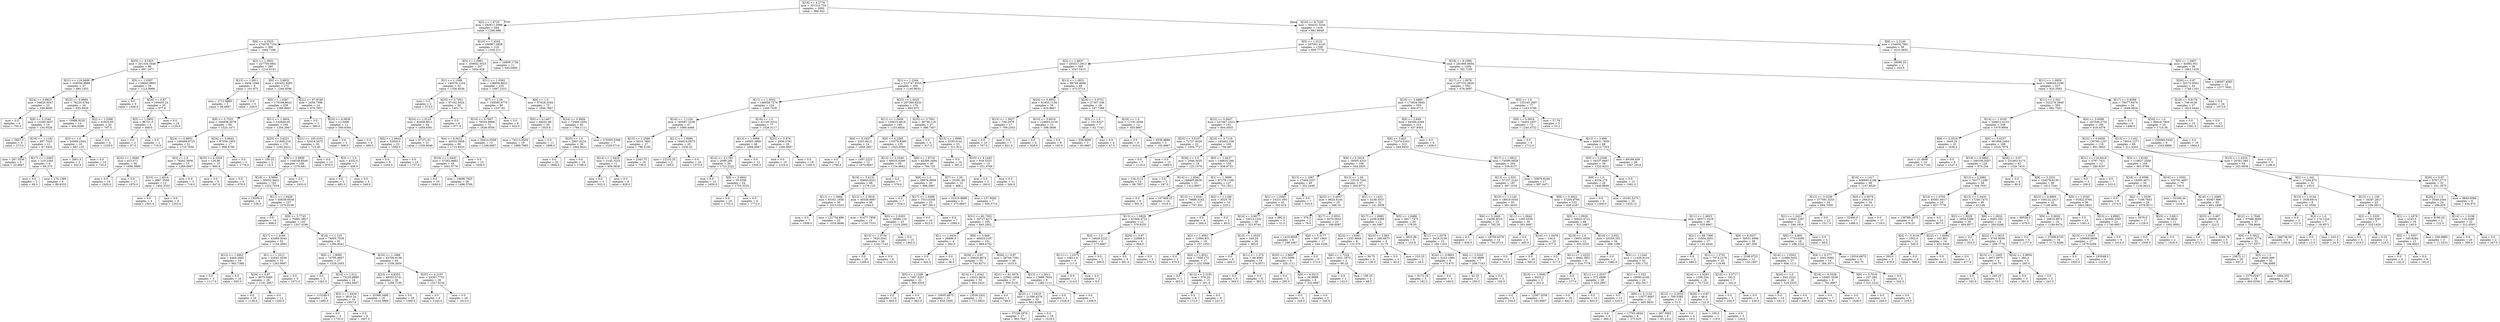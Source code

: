 digraph Tree {
node [shape=box] ;
0 [label="X[18] <= 4.2776\nmse = 331510.754\nsamples = 2000\nvalue = 994.342"] ;
1 [label="X[2] <= 1.6725\nmse = 292611.3988\nsamples = 584\nvalue = 1266.988"] ;
0 -> 1 [labeldistance=2.5, labelangle=45, headlabel="True"] ;
2 [label="X[6] <= 4.5525\nmse = 270078.7104\nsamples = 366\nvalue = 1094.7186"] ;
1 -> 2 ;
3 [label="X[25] <= 4.1825\nmse = 201334.3446\nsamples = 86\nvalue = 697.1977"] ;
2 -> 3 ;
4 [label="X[21] <= 119.9488\nmse = 104559.9889\nsamples = 57\nvalue = 480.1053"] ;
3 -> 4 ;
5 [label="X[24] <= 0.9933\nmse = 54629.5047\nsamples = 23\nvalue = 249.8696"] ;
4 -> 5 ;
6 [label="mse = 0.0\nsamples = 4\nvalue = 705.0"] ;
5 -> 6 ;
7 [label="X[9] <= 5.1544\nmse = 13340.3657\nsamples = 19\nvalue = 154.0526"] ;
5 -> 7 ;
8 [label="mse = 5887.0\nsamples = 8\nvalue = 273.0"] ;
7 -> 8 ;
9 [label="X[16] <= 1.1192\nmse = 987.7025\nsamples = 11\nvalue = 67.5455"] ;
7 -> 9 ;
10 [label="mse = 267.5556\nsamples = 3\nvalue = 22.6667"] ;
9 -> 10 ;
11 [label="X[17] <= 1.0403\nmse = 219.2344\nsamples = 8\nvalue = 84.375"] ;
9 -> 11 ;
12 [label="mse = 9.0\nsamples = 2\nvalue = 68.0"] ;
11 -> 12 ;
13 [label="mse = 170.1389\nsamples = 6\nvalue = 89.8333"] ;
11 -> 13 ;
14 [label="X[22] <= 0.9864\nmse = 78220.4784\nsamples = 34\nvalue = 635.8529"] ;
4 -> 14 ;
15 [label="mse = 10986.9235\nsamples = 14\nvalue = 404.9286"] ;
14 -> 15 ;
16 [label="X[2] <= 1.5386\nmse = 61825.95\nsamples = 20\nvalue = 797.5"] ;
14 -> 16 ;
17 [label="X[3] <= 1.0\nmse = 16369.2344\nsamples = 16\nvalue = 687.125"] ;
16 -> 17 ;
18 [label="mse = 2601.0\nsamples = 2\nvalue = 352.0"] ;
17 -> 18 ;
19 [label="mse = 0.0\nsamples = 14\nvalue = 735.0"] ;
17 -> 19 ;
20 [label="mse = 0.0\nsamples = 4\nvalue = 1239.0"] ;
16 -> 20 ;
21 [label="X[5] <= 1.0397\nmse = 116840.9893\nsamples = 29\nvalue = 1123.8966"] ;
3 -> 21 ;
22 [label="mse = 0.0\nsamples = 9\nvalue = 1449.0"] ;
21 -> 22 ;
23 [label="X[26] <= 0.87\nmse = 100455.24\nsamples = 20\nvalue = 977.6"] ;
21 -> 23 ;
24 [label="X[5] <= 1.0902\nmse = 96721.0\nsamples = 4\nvalue = 408.0"] ;
23 -> 24 ;
25 [label="mse = 0.0\nsamples = 2\nvalue = 97.0"] ;
24 -> 25 ;
26 [label="mse = 0.0\nsamples = 2\nvalue = 719.0"] ;
24 -> 26 ;
27 [label="mse = 0.0\nsamples = 16\nvalue = 1120.0"] ;
23 -> 27 ;
28 [label="X[2] <= 1.3932\nmse = 227750.0941\nsamples = 280\nvalue = 1216.8143"] ;
2 -> 28 ;
29 [label="X[13] <= 1.0811\nmse = 6456.1094\nsamples = 8\nvalue = 191.875"] ;
28 -> 29 ;
30 [label="mse = 2712.8889\nsamples = 3\nvalue = 96.6667"] ;
29 -> 30 ;
31 [label="mse = 0.0\nsamples = 5\nvalue = 249.0"] ;
29 -> 31 ;
32 [label="X[0] <= 5.6832\nmse = 202452.9285\nsamples = 272\nvalue = 1246.9596"] ;
28 -> 32 ;
33 [label="X[5] <= 1.0287\nmse = 179194.8022\nsamples = 258\nvalue = 1288.8605"] ;
32 -> 33 ;
34 [label="X[9] <= 5.7525\nmse = 204936.0078\nsamples = 68\nvalue = 1525.1471"] ;
33 -> 34 ;
35 [label="X[24] <= 0.9953\nmse = 106499.9723\nsamples = 51\nvalue = 1710.7059"] ;
34 -> 35 ;
36 [label="X[22] <= 1.0082\nmse = 623.071\nsamples = 36\nvalue = 1896.3889"] ;
35 -> 36 ;
37 [label="mse = 0.0\nsamples = 19\nvalue = 1920.0"] ;
36 -> 37 ;
38 [label="mse = 0.0\nsamples = 17\nvalue = 1870.0"] ;
36 -> 38 ;
39 [label="X[3] <= 1.0\nmse = 79262.5956\nsamples = 15\nvalue = 1265.0667"] ;
35 -> 39 ;
40 [label="X[15] <= 1.4014\nmse = 4867.5556\nsamples = 12\nvalue = 1402.3333"] ;
39 -> 40 ;
41 [label="mse = 0.0\nsamples = 4\nvalue = 1501.0"] ;
40 -> 41 ;
42 [label="mse = 0.0\nsamples = 8\nvalue = 1353.0"] ;
40 -> 42 ;
43 [label="mse = 0.0\nsamples = 3\nvalue = 716.0"] ;
39 -> 43 ;
44 [label="X[24] <= 0.9642\nmse = 87059.1903\nsamples = 17\nvalue = 968.4706"] ;
34 -> 44 ;
45 [label="X[25] <= 4.2529\nmse = 126.96\nsamples = 15\nvalue = 860.8"] ;
44 -> 45 ;
46 [label="mse = 0.0\nsamples = 6\nvalue = 847.0"] ;
45 -> 46 ;
47 [label="mse = 0.0\nsamples = 9\nvalue = 870.0"] ;
45 -> 47 ;
48 [label="mse = 0.0\nsamples = 2\nvalue = 1776.0"] ;
44 -> 48 ;
49 [label="X[11] <= 1.0654\nmse = 142849.05\nsamples = 190\nvalue = 1204.2947"] ;
33 -> 49 ;
50 [label="X[25] <= 3.6221\nmse = 121809.216\nsamples = 170\nvalue = 1262.0412"] ;
49 -> 50 ;
51 [label="mse = 156.25\nsamples = 2\nvalue = 15.5"] ;
50 -> 51 ;
52 [label="X[9] <= 5.9859\nmse = 104538.8549\nsamples = 168\nvalue = 1276.881"] ;
50 -> 52 ;
53 [label="X[18] <= 3.3694\nmse = 95052.9422\nsamples = 161\nvalue = 1252.7019"] ;
52 -> 53 ;
54 [label="mse = 19200.0\nsamples = 4\nvalue = 538.0"] ;
53 -> 54 ;
55 [label="X[11] <= 1.0426\nmse = 83639.9538\nsamples = 157\nvalue = 1270.9108"] ;
53 -> 55 ;
56 [label="mse = 0.0\nsamples = 14\nvalue = 898.0"] ;
55 -> 56 ;
57 [label="X[9] <= 5.7745\nmse = 76881.0827\nsamples = 143\nvalue = 1307.4196"] ;
55 -> 57 ;
58 [label="X[17] <= 1.0184\nmse = 43480.0044\nsamples = 52\nvalue = 1154.2692"] ;
57 -> 58 ;
59 [label="X[12] <= 1.4902\nmse = 4404.2992\nsamples = 19\nvalue = 963.7368"] ;
58 -> 59 ;
60 [label="mse = 0.0\nsamples = 3\nvalue = 1117.0"] ;
59 -> 60 ;
61 [label="mse = 0.0\nsamples = 16\nvalue = 935.0"] ;
59 -> 61 ;
62 [label="X[1] <= 1.2512\nmse = 33042.4536\nsamples = 33\nvalue = 1263.9697"] ;
58 -> 62 ;
63 [label="X[26] <= 0.87\nmse = 4075.3469\nsamples = 28\nvalue = 1191.2857"] ;
62 -> 63 ;
64 [label="mse = 0.0\nsamples = 16\nvalue = 1136.0"] ;
63 -> 64 ;
65 [label="mse = 0.0\nsamples = 12\nvalue = 1265.0"] ;
63 -> 65 ;
66 [label="mse = 0.0\nsamples = 5\nvalue = 1671.0"] ;
62 -> 66 ;
67 [label="X[16] <= 1.123\nmse = 74905.7539\nsamples = 91\nvalue = 1394.9341"] ;
57 -> 67 ;
68 [label="X[0] <= 1.9095\nmse = 75795.8957\nsamples = 27\nvalue = 1529.2593"] ;
67 -> 68 ;
69 [label="mse = 0.0\nsamples = 3\nvalue = 1262.0"] ;
68 -> 69 ;
70 [label="X[14] <= 1.012\nmse = 75225.8889\nsamples = 24\nvalue = 1562.6667"] ;
68 -> 70 ;
71 [label="mse = 115248.0\nsamples = 14\nvalue = 1495.0"] ;
70 -> 71 ;
72 [label="X[2] <= 1.6434\nmse = 3810.24\nsamples = 10\nvalue = 1657.4"] ;
70 -> 72 ;
73 [label="mse = 0.0\nsamples = 4\nvalue = 1733.0"] ;
72 -> 73 ;
74 [label="mse = 0.0\nsamples = 6\nvalue = 1607.0"] ;
72 -> 74 ;
75 [label="X[16] <= 1.1686\nmse = 63706.9138\nsamples = 64\nvalue = 1338.2656"] ;
67 -> 75 ;
76 [label="X[23] <= 4.8353\nmse = 49352.5741\nsamples = 38\nvalue = 1208.7105"] ;
75 -> 76 ;
77 [label="mse = 35366.3488\nsamples = 18\nvalue = 1018.3889"] ;
76 -> 77 ;
78 [label="mse = 0.0\nsamples = 20\nvalue = 1380.0"] ;
76 -> 78 ;
79 [label="X[25] <= 4.2167\nmse = 24301.7751\nsamples = 26\nvalue = 1527.6154"] ;
75 -> 79 ;
80 [label="mse = 0.0\nsamples = 6\nvalue = 1243.0"] ;
79 -> 80 ;
81 [label="mse = 0.0\nsamples = 20\nvalue = 1613.0"] ;
79 -> 81 ;
82 [label="mse = 0.0\nsamples = 7\nvalue = 1833.0"] ;
52 -> 82 ;
83 [label="X[21] <= 105.0101\nmse = 52414.5475\nsamples = 20\nvalue = 713.45"] ;
49 -> 83 ;
84 [label="mse = 0.0\nsamples = 13\nvalue = 879.0"] ;
83 -> 84 ;
85 [label="X[3] <= 1.0\nmse = 4332.0\nsamples = 7\nvalue = 406.0"] ;
83 -> 85 ;
86 [label="mse = 0.0\nsamples = 3\nvalue = 482.0"] ;
85 -> 86 ;
87 [label="mse = 0.0\nsamples = 4\nvalue = 349.0"] ;
85 -> 87 ;
88 [label="X[21] <= 97.9748\nmse = 2459.7398\nsamples = 14\nvalue = 474.7857"] ;
32 -> 88 ;
89 [label="mse = 0.0\nsamples = 3\nvalue = 380.0"] ;
88 -> 89 ;
90 [label="X[25] <= 4.0839\nmse = 12.0496\nsamples = 11\nvalue = 500.6364"] ;
88 -> 90 ;
91 [label="mse = 0.0\nsamples = 2\nvalue = 508.0"] ;
90 -> 91 ;
92 [label="mse = 0.0\nsamples = 9\nvalue = 499.0"] ;
90 -> 92 ;
93 [label="X[10] <= 7.4545\nmse = 196967.2858\nsamples = 218\nvalue = 1556.211"] ;
1 -> 93 ;
94 [label="X[5] <= 1.0961\nmse = 159652.5525\nsamples = 207\nvalue = 1604.628"] ;
93 -> 94 ;
95 [label="X[1] <= 1.1089\nmse = 140376.1254\nsamples = 52\nvalue = 1358.4038"] ;
94 -> 95 ;
96 [label="mse = 0.0\nsamples = 2\nvalue = 275.0"] ;
95 -> 96 ;
97 [label="X[25] <= 3.7951\nmse = 97162.5924\nsamples = 50\nvalue = 1401.74"] ;
95 -> 97 ;
98 [label="X[24] <= 1.0124\nmse = 82456.8611\nsamples = 44\nvalue = 1459.6591"] ;
97 -> 98 ;
99 [label="X[5] <= 1.0643\nmse = 52920.0\nsamples = 23\nvalue = 1569.0"] ;
98 -> 99 ;
100 [label="mse = 0.0\nsamples = 8\nvalue = 1254.0"] ;
99 -> 100 ;
101 [label="mse = 0.0\nsamples = 15\nvalue = 1737.0"] ;
99 -> 101 ;
102 [label="mse = 87371.61\nsamples = 21\nvalue = 1339.9048"] ;
98 -> 102 ;
103 [label="mse = 0.0\nsamples = 6\nvalue = 977.0"] ;
97 -> 103 ;
104 [label="X[11] <= 1.0592\nmse = 138956.8622\nsamples = 155\nvalue = 1687.2323"] ;
94 -> 104 ;
105 [label="X[7] <= 1.26\nmse = 159585.9775\nsamples = 80\nvalue = 1537.65"] ;
104 -> 105 ;
106 [label="X[10] <= 6.7847\nmse = 76504.9969\nsamples = 72\nvalue = 1638.0556"] ;
105 -> 106 ;
107 [label="X[4] <= 6.0012\nmse = 44533.3956\nsamples = 60\nvalue = 1715.9333"] ;
106 -> 107 ;
108 [label="X[16] <= 1.0443\nmse = 37262.8662\nsamples = 45\nvalue = 1641.5778"] ;
107 -> 108 ;
109 [label="mse = 0.0\nsamples = 19\nvalue = 1840.0"] ;
108 -> 109 ;
110 [label="mse = 14696.7825\nsamples = 26\nvalue = 1496.5769"] ;
108 -> 110 ;
111 [label="mse = 0.0\nsamples = 15\nvalue = 1939.0"] ;
107 -> 111 ;
112 [label="mse = 54414.5556\nsamples = 12\nvalue = 1248.6667"] ;
106 -> 112 ;
113 [label="mse = 0.0\nsamples = 8\nvalue = 634.0"] ;
105 -> 113 ;
114 [label="X[8] <= 1.0\nmse = 67628.3545\nsamples = 75\nvalue = 1846.7867"] ;
104 -> 114 ;
115 [label="X[0] <= 4.1467\nmse = 49241.96\nsamples = 30\nvalue = 1925.8"] ;
114 -> 115 ;
116 [label="mse = 74213.8504\nsamples = 19\nvalue = 1889.7895"] ;
115 -> 116 ;
117 [label="mse = 0.0\nsamples = 11\nvalue = 1988.0"] ;
115 -> 117 ;
118 [label="X[24] <= 0.9856\nmse = 72949.1654\nsamples = 45\nvalue = 1794.1111"] ;
114 -> 118 ;
119 [label="X[20] <= 1.0\nmse = 2907.9224\nsamples = 38\nvalue = 1842.8421"] ;
118 -> 119 ;
120 [label="mse = 0.0\nsamples = 20\nvalue = 1894.0"] ;
119 -> 120 ;
121 [label="mse = 0.0\nsamples = 18\nvalue = 1786.0"] ;
119 -> 121 ;
122 [label="mse = 370300.5306\nsamples = 7\nvalue = 1529.5714"] ;
118 -> 122 ;
123 [label="mse = 24909.1736\nsamples = 11\nvalue = 645.0909"] ;
93 -> 123 ;
124 [label="X[18] <= 9.7259\nmse = 304251.3244\nsamples = 1416\nvalue = 881.8948"] ;
0 -> 124 [labeldistance=2.5, labelangle=-45, headlabel="False"] ;
125 [label="X[5] <= 1.0122\nmse = 287001.4145\nsamples = 1358\nvalue = 850.7776"] ;
124 -> 125 ;
126 [label="X[2] <= 1.6637\nmse = 250317.2913\nsamples = 349\nvalue = 1047.5415"] ;
125 -> 126 ;
127 [label="X[1] <= 1.2344\nmse = 212747.9353\nsamples = 300\nvalue = 1140.9633"] ;
126 -> 127 ;
128 [label="X[11] <= 1.0502\nmse = 146058.7276\nsamples = 124\nvalue = 1349.7339"] ;
127 -> 128 ;
129 [label="X[16] <= 1.1154\nmse = 183087.5238\nsamples = 47\nvalue = 1060.4468"] ;
128 -> 129 ;
130 [label="X[15] <= 1.2586\nmse = 5616.7682\nsamples = 27\nvalue = 786.5185"] ;
129 -> 130 ;
131 [label="X[14] <= 1.0432\nmse = 2145.3223\nsamples = 11\nvalue = 856.3636"] ;
130 -> 131 ;
132 [label="mse = 0.0\nsamples = 3\nvalue = 932.0"] ;
131 -> 132 ;
133 [label="mse = 0.0\nsamples = 8\nvalue = 828.0"] ;
131 -> 133 ;
134 [label="mse = 2343.75\nsamples = 16\nvalue = 738.5"] ;
130 -> 134 ;
135 [label="X[11] <= 1.0086\nmse = 184619.0875\nsamples = 20\nvalue = 1430.25"] ;
129 -> 135 ;
136 [label="mse = 12210.25\nsamples = 2\nvalue = 145.5"] ;
135 -> 136 ;
137 [label="mse = 0.0\nsamples = 18\nvalue = 1573.0"] ;
135 -> 137 ;
138 [label="X[19] <= 1.0\nmse = 41195.3314\nsamples = 77\nvalue = 1526.3117"] ;
128 -> 138 ;
139 [label="X[13] <= 1.0968\nmse = 10503.3889\nsamples = 48\nvalue = 1668.6667"] ;
138 -> 139 ;
140 [label="X[12] <= 2.1782\nmse = 2099.284\nsamples = 36\nvalue = 1723.2222"] ;
139 -> 140 ;
141 [label="mse = 0.0\nsamples = 12\nvalue = 1659.0"] ;
140 -> 141 ;
142 [label="X[0] <= 5.4841\nmse = 55.5556\nsamples = 24\nvalue = 1755.3333"] ;
140 -> 142 ;
143 [label="mse = 0.0\nsamples = 20\nvalue = 1752.0"] ;
142 -> 143 ;
144 [label="mse = 0.0\nsamples = 4\nvalue = 1772.0"] ;
142 -> 144 ;
145 [label="mse = 0.0\nsamples = 12\nvalue = 1505.0"] ;
139 -> 145 ;
146 [label="X[25] <= 3.976\nmse = 2936.0761\nsamples = 29\nvalue = 1290.6897"] ;
138 -> 146 ;
147 [label="mse = 0.0\nsamples = 10\nvalue = 1216.0"] ;
146 -> 147 ;
148 [label="mse = 0.0\nsamples = 19\nvalue = 1330.0"] ;
146 -> 148 ;
149 [label="X[22] <= 1.0025\nmse = 207390.8253\nsamples = 176\nvalue = 993.875"] ;
127 -> 149 ;
150 [label="X[11] <= 1.0456\nmse = 159415.4918\nsamples = 149\nvalue = 1103.8926"] ;
149 -> 150 ;
151 [label="X[9] <= 5.1937\nmse = 2203.0612\nsamples = 14\nvalue = 1858.2857"] ;
150 -> 151 ;
152 [label="mse = 0.0\nsamples = 2\nvalue = 1784.0"] ;
151 -> 152 ;
153 [label="mse = 1497.2222\nsamples = 12\nvalue = 1870.6667"] ;
151 -> 153 ;
154 [label="X[0] <= 4.2285\nmse = 110579.8395\nsamples = 135\nvalue = 1025.6593"] ;
150 -> 154 ;
155 [label="X[12] <= 3.2549\nmse = 89525.6266\nsamples = 95\nvalue = 1134.6842"] ;
154 -> 155 ;
156 [label="X[18] <= 5.4131\nmse = 69843.6321\nsamples = 88\nvalue = 1179.125"] ;
155 -> 156 ;
157 [label="X[11] <= 1.0484\nmse = 93341.1656\nsamples = 30\nvalue = 1015.0333"] ;
156 -> 157 ;
158 [label="mse = 0.0\nsamples = 7\nvalue = 1009.0"] ;
157 -> 158 ;
159 [label="mse = 121734.896\nsamples = 23\nvalue = 1016.8696"] ;
157 -> 159 ;
160 [label="X[12] <= 2.3916\nmse = 36558.6897\nsamples = 58\nvalue = 1264.0"] ;
156 -> 160 ;
161 [label="mse = 61477.7956\nsamples = 15\nvalue = 1105.7333"] ;
160 -> 161 ;
162 [label="X[0] <= 2.6302\nmse = 16080.119\nsamples = 43\nvalue = 1319.2093"] ;
160 -> 162 ;
163 [label="X[13] <= 1.0734\nmse = 7920.2041\nsamples = 28\nvalue = 1242.7143"] ;
162 -> 163 ;
164 [label="mse = 0.0\nsamples = 20\nvalue = 1299.0"] ;
163 -> 164 ;
165 [label="mse = 0.0\nsamples = 8\nvalue = 1102.0"] ;
163 -> 165 ;
166 [label="mse = 0.0\nsamples = 15\nvalue = 1462.0"] ;
162 -> 166 ;
167 [label="mse = 0.0\nsamples = 7\nvalue = 576.0"] ;
155 -> 167 ;
168 [label="X[6] <= 1.8718\nmse = 65306.3494\nsamples = 40\nvalue = 766.725"] ;
154 -> 168 ;
169 [label="X[8] <= 1.0\nmse = 38976.9956\nsamples = 30\nvalue = 866.2667"] ;
168 -> 169 ;
170 [label="mse = 0.0\nsamples = 7\nvalue = 534.0"] ;
169 -> 170 ;
171 [label="X[17] <= 1.0496\nmse = 7013.0208\nsamples = 23\nvalue = 967.3913"] ;
169 -> 171 ;
172 [label="mse = 0.0\nsamples = 16\nvalue = 912.0"] ;
171 -> 172 ;
173 [label="mse = 0.0\nsamples = 7\nvalue = 1094.0"] ;
171 -> 173 ;
174 [label="X[7] <= 1.26\nmse = 25391.89\nsamples = 10\nvalue = 468.1"] ;
168 -> 174 ;
175 [label="mse = 31416.8889\nsamples = 3\nvalue = 275.6667"] ;
174 -> 175 ;
176 [label="mse = 137.9592\nsamples = 7\nvalue = 550.5714"] ;
174 -> 176 ;
177 [label="X[25] <= 3.7851\nmse = 36736.118\nsamples = 27\nvalue = 386.7407"] ;
149 -> 177 ;
178 [label="mse = 0.0\nsamples = 4\nvalue = 817.0"] ;
177 -> 178 ;
179 [label="X[15] <= 1.0995\nmse = 5330.5142\nsamples = 23\nvalue = 311.913"] ;
177 -> 179 ;
180 [label="mse = 0.0\nsamples = 10\nvalue = 391.0"] ;
179 -> 180 ;
181 [label="X[25] <= 4.1443\nmse = 918.5325\nsamples = 13\nvalue = 251.0769"] ;
179 -> 181 ;
182 [label="mse = 0.0\nsamples = 2\nvalue = 180.0"] ;
181 -> 182 ;
183 [label="mse = 0.0\nsamples = 11\nvalue = 264.0"] ;
181 -> 183 ;
184 [label="X[13] <= 1.0631\nmse = 99749.4694\nsamples = 49\nvalue = 475.5714"] ;
126 -> 184 ;
185 [label="X[24] <= 0.9952\nmse = 91933.1156\nsamples = 30\nvalue = 619.8667"] ;
184 -> 185 ;
186 [label="X[15] <= 1.5637\nmse = 706.2976\nsamples = 17\nvalue = 789.2353"] ;
185 -> 186 ;
187 [label="mse = 0.0\nsamples = 10\nvalue = 767.0"] ;
186 -> 187 ;
188 [label="mse = 0.0\nsamples = 7\nvalue = 821.0"] ;
186 -> 188 ;
189 [label="X[10] <= 5.6019\nmse = 124663.3136\nsamples = 13\nvalue = 398.3846"] ;
185 -> 189 ;
190 [label="mse = 0.0\nsamples = 4\nvalue = 928.0"] ;
189 -> 190 ;
191 [label="mse = 0.0\nsamples = 9\nvalue = 163.0"] ;
189 -> 191 ;
192 [label="X[24] <= 0.9751\nmse = 27307.036\nsamples = 19\nvalue = 247.7368"] ;
184 -> 192 ;
193 [label="X[3] <= 1.0\nmse = 731.6327\nsamples = 7\nvalue = 62.7143"] ;
192 -> 193 ;
194 [label="mse = 938.8889\nsamples = 3\nvalue = 83.6667"] ;
193 -> 194 ;
195 [label="mse = 0.0\nsamples = 4\nvalue = 47.0"] ;
193 -> 195 ;
196 [label="X[19] <= 1.0\nmse = 11191.0556\nsamples = 12\nvalue = 355.6667"] ;
192 -> 196 ;
197 [label="mse = 0.0\nsamples = 9\nvalue = 410.0"] ;
196 -> 197 ;
198 [label="mse = 9338.8889\nsamples = 3\nvalue = 192.6667"] ;
196 -> 198 ;
199 [label="X[18] <= 8.1966\nmse = 281666.6954\nsamples = 1009\nvalue = 782.7195"] ;
125 -> 199 ;
200 [label="X[17] <= 1.0978\nmse = 207102.5829\nsamples = 582\nvalue = 678.0687"] ;
199 -> 200 ;
201 [label="X[25] <= 3.4885\nmse = 173634.5692\nsamples = 505\nvalue = 604.0713"] ;
200 -> 201 ;
202 [label="X[22] <= 0.9407\nmse = 227467.2323\nsamples = 191\nvalue = 844.4555"] ;
201 -> 202 ;
203 [label="X[25] <= 3.3107\nmse = 72727.9029\nsamples = 22\nvalue = 1504.7727"] ;
202 -> 203 ;
204 [label="mse = 0.0\nsamples = 7\nvalue = 1110.0"] ;
203 -> 204 ;
205 [label="mse = 0.0\nsamples = 15\nvalue = 1689.0"] ;
203 -> 205 ;
206 [label="X[10] <= 3.7119\nmse = 183462.108\nsamples = 169\nvalue = 758.497"] ;
202 -> 206 ;
207 [label="X[20] <= 1.0\nmse = 2046.3435\nsamples = 19\nvalue = 123.1579"] ;
206 -> 207 ;
208 [label="mse = 134.3112\nsamples = 14\nvalue = 96.7857"] ;
207 -> 208 ;
209 [label="mse = 0.0\nsamples = 5\nvalue = 197.0"] ;
207 -> 209 ;
210 [label="X[0] <= 1.4437\nmse = 148835.266\nsamples = 150\nvalue = 838.9733"] ;
206 -> 210 ;
211 [label="X[14] <= 1.0542\nmse = 168465.8639\nsamples = 23\nvalue = 1312.6957"] ;
210 -> 211 ;
212 [label="mse = 0.0\nsamples = 9\nvalue = 991.0"] ;
211 -> 212 ;
213 [label="mse = 167469.25\nsamples = 14\nvalue = 1519.5"] ;
211 -> 213 ;
214 [label="X[1] <= 1.3698\nmse = 97278.1168\nsamples = 127\nvalue = 753.1811"] ;
210 -> 214 ;
215 [label="X[12] <= 2.6341\nmse = 79886.3162\nsamples = 117\nvalue = 797.453"] ;
214 -> 215 ;
216 [label="X[21] <= 82.7001\nmse = 59727.4271\nsamples = 105\nvalue = 845.2952"] ;
215 -> 216 ;
217 [label="X[1] <= 1.0434\nmse = 26896.0\nsamples = 4\nvalue = 260.0"] ;
216 -> 217 ;
218 [label="mse = 0.0\nsamples = 2\nvalue = 424.0"] ;
217 -> 218 ;
219 [label="mse = 0.0\nsamples = 2\nvalue = 96.0"] ;
217 -> 219 ;
220 [label="X[9] <= 5.049\nmse = 46923.2197\nsamples = 101\nvalue = 868.4752"] ;
216 -> 220 ;
221 [label="X[26] <= 0.87\nmse = 20820.8674\nsamples = 55\nvalue = 745.9273"] ;
220 -> 221 ;
222 [label="X[5] <= 1.1269\nmse = 7497.5207\nsamples = 22\nvalue = 868.4545"] ;
221 -> 222 ;
223 [label="mse = 0.0\nsamples = 14\nvalue = 803.0"] ;
222 -> 223 ;
224 [label="mse = 0.0\nsamples = 8\nvalue = 983.0"] ;
222 -> 224 ;
225 [label="X[14] <= 1.0342\nmse = 13022.0624\nsamples = 33\nvalue = 664.2424"] ;
221 -> 225 ;
226 [label="mse = 10405.4875\nsamples = 21\nvalue = 635.1905"] ;
225 -> 226 ;
227 [label="mse = 13539.2431\nsamples = 12\nvalue = 715.0833"] ;
225 -> 227 ;
228 [label="X[26] <= 0.87\nmse = 38706.7391\nsamples = 46\nvalue = 1015.0"] ;
220 -> 228 ;
229 [label="X[21] <= 91.5076\nmse = 22562.1958\nsamples = 37\nvalue = 950.5135"] ;
228 -> 229 ;
230 [label="mse = 0.0\nsamples = 2\nvalue = 749.0"] ;
229 -> 230 ;
231 [label="X[22] <= 1.0419\nmse = 21398.4278\nsamples = 35\nvalue = 962.0286"] ;
229 -> 231 ;
232 [label="mse = 37226.2976\nsamples = 17\nvalue = 902.7647"] ;
231 -> 232 ;
233 [label="mse = 0.0\nsamples = 18\nvalue = 1018.0"] ;
231 -> 233 ;
234 [label="X[12] <= 1.3011\nmse = 17698.7654\nsamples = 9\nvalue = 1280.1111"] ;
228 -> 234 ;
235 [label="mse = 0.0\nsamples = 2\nvalue = 1529.0"] ;
234 -> 235 ;
236 [label="mse = 0.0\nsamples = 7\nvalue = 1209.0"] ;
234 -> 236 ;
237 [label="X[13] <= 1.0828\nmse = 61006.4722\nsamples = 12\nvalue = 378.8333"] ;
215 -> 237 ;
238 [label="X[3] <= 1.0\nmse = 14928.2222\nsamples = 6\nvalue = 173.6667"] ;
237 -> 238 ;
239 [label="X[11] <= 1.0375\nmse = 10611.0\nsamples = 4\nvalue = 111.0"] ;
238 -> 239 ;
240 [label="mse = 0.0\nsamples = 2\nvalue = 214.0"] ;
239 -> 240 ;
241 [label="mse = 4.0\nsamples = 2\nvalue = 8.0"] ;
239 -> 241 ;
242 [label="mse = 0.0\nsamples = 2\nvalue = 299.0"] ;
238 -> 242 ;
243 [label="X[26] <= 0.87\nmse = 22898.0\nsamples = 6\nvalue = 584.0"] ;
237 -> 243 ;
244 [label="mse = 0.0\nsamples = 4\nvalue = 691.0"] ;
243 -> 244 ;
245 [label="mse = 0.0\nsamples = 2\nvalue = 370.0"] ;
243 -> 245 ;
246 [label="X[5] <= 1.1186\nmse = 9525.76\nsamples = 10\nvalue = 235.2"] ;
214 -> 246 ;
247 [label="mse = 0.0\nsamples = 8\nvalue = 284.0"] ;
246 -> 247 ;
248 [label="mse = 0.0\nsamples = 2\nvalue = 40.0"] ;
246 -> 248 ;
249 [label="X[0] <= 5.849\nmse = 84359.4394\nsamples = 314\nvalue = 457.8503"] ;
201 -> 249 ;
250 [label="X[6] <= 3.823\nmse = 72374.3163\nsamples = 310\nvalue = 444.9452"] ;
249 -> 250 ;
251 [label="X[9] <= 5.3419\nmse = 18505.4333\nsamples = 106\nvalue = 264.2925"] ;
250 -> 251 ;
252 [label="X[13] <= 1.1067\nmse = 17464.2257\nsamples = 49\nvalue = 332.2449"] ;
251 -> 252 ;
253 [label="X[1] <= 1.2085\nmse = 14231.093\nsamples = 42\nvalue = 302.619"] ;
252 -> 253 ;
254 [label="X[24] <= 0.9677\nmse = 10013.1532\nsamples = 39\nvalue = 321.9744"] ;
253 -> 254 ;
255 [label="X[2] <= 1.4561\nmse = 12094.831\nsamples = 19\nvalue = 257.1053"] ;
254 -> 255 ;
256 [label="mse = 0.0\nsamples = 2\nvalue = 470.0"] ;
255 -> 256 ;
257 [label="X[0] <= 1.8521\nmse = 7558.173\nsamples = 17\nvalue = 232.0588"] ;
255 -> 257 ;
258 [label="mse = 0.0\nsamples = 2\nvalue = 462.0"] ;
257 -> 258 ;
259 [label="X[12] <= 2.3181\nmse = 576.24\nsamples = 15\nvalue = 201.4"] ;
257 -> 259 ;
260 [label="mse = 0.0\nsamples = 6\nvalue = 172.0"] ;
259 -> 260 ;
261 [label="mse = 0.0\nsamples = 9\nvalue = 221.0"] ;
259 -> 261 ;
262 [label="X[13] <= 1.0525\nmse = 240.24\nsamples = 20\nvalue = 383.6"] ;
254 -> 262 ;
263 [label="mse = 0.0\nsamples = 6\nvalue = 404.0"] ;
262 -> 263 ;
264 [label="X[11] <= 1.074\nmse = 88.4082\nsamples = 14\nvalue = 374.8571"] ;
262 -> 264 ;
265 [label="mse = 0.0\nsamples = 6\nvalue = 364.0"] ;
264 -> 265 ;
266 [label="mse = 0.0\nsamples = 8\nvalue = 383.0"] ;
264 -> 266 ;
267 [label="mse = 882.0\nsamples = 3\nvalue = 51.0"] ;
253 -> 267 ;
268 [label="mse = 0.0\nsamples = 7\nvalue = 510.0"] ;
252 -> 268 ;
269 [label="X[13] <= 1.04\nmse = 12018.7042\nsamples = 57\nvalue = 205.8772"] ;
251 -> 269 ;
270 [label="X[23] <= 3.4937\nmse = 8624.6144\nsamples = 25\nvalue = 288.16"] ;
269 -> 270 ;
271 [label="mse = 576.0\nsamples = 2\nvalue = 76.0"] ;
270 -> 271 ;
272 [label="X[17] <= 0.9551\nmse = 5070.0643\nsamples = 23\nvalue = 306.6087"] ;
270 -> 272 ;
273 [label="mse = 1416.8056\nsamples = 6\nvalue = 199.1667"] ;
272 -> 273 ;
274 [label="X[0] <= 5.3177\nmse = 847.1903\nsamples = 17\nvalue = 344.5294"] ;
272 -> 274 ;
275 [label="X[25] <= 3.8607\nmse = 333.2099\nsamples = 9\nvalue = 320.1111"] ;
274 -> 275 ;
276 [label="mse = 0.0\nsamples = 3\nvalue = 295.0"] ;
275 -> 276 ;
277 [label="X[9] <= 6.0213\nmse = 26.8889\nsamples = 6\nvalue = 332.6667"] ;
275 -> 277 ;
278 [label="mse = 0.0\nsamples = 4\nvalue = 329.0"] ;
277 -> 278 ;
279 [label="mse = 0.0\nsamples = 2\nvalue = 340.0"] ;
277 -> 279 ;
280 [label="mse = 0.0\nsamples = 8\nvalue = 372.0"] ;
274 -> 280 ;
281 [label="X[1] <= 1.1431\nmse = 5248.5537\nsamples = 32\nvalue = 141.5938"] ;
269 -> 281 ;
282 [label="X[17] <= 1.0083\nmse = 2356.6389\nsamples = 12\nvalue = 84.1667"] ;
281 -> 282 ;
283 [label="X[22] <= 1.0381\nmse = 1333.9844\nsamples = 8\nvalue = 110.375"] ;
282 -> 283 ;
284 [label="X[6] <= 1.7224\nmse = 1821.1875\nsamples = 4\nvalue = 90.25"] ;
283 -> 284 ;
285 [label="mse = 0.0\nsamples = 2\nvalue = 132.0"] ;
284 -> 285 ;
286 [label="mse = 156.25\nsamples = 2\nvalue = 48.5"] ;
284 -> 286 ;
287 [label="mse = 36.75\nsamples = 4\nvalue = 130.5"] ;
283 -> 287 ;
288 [label="X[10] <= 3.863\nmse = 280.6875\nsamples = 4\nvalue = 31.75"] ;
282 -> 288 ;
289 [label="mse = 0.0\nsamples = 2\nvalue = 45.0"] ;
288 -> 289 ;
290 [label="mse = 210.25\nsamples = 2\nvalue = 18.5"] ;
288 -> 290 ;
291 [label="X[5] <= 1.0486\nmse = 3817.7475\nsamples = 20\nvalue = 176.05"] ;
281 -> 291 ;
292 [label="mse = 2632.96\nsamples = 5\nvalue = 133.8"] ;
291 -> 292 ;
293 [label="X[11] <= 1.0376\nmse = 3419.3156\nsamples = 15\nvalue = 190.1333"] ;
291 -> 293 ;
294 [label="X[24] <= 0.9803\nmse = 5223.1094\nsamples = 8\nvalue = 173.875"] ;
293 -> 294 ;
295 [label="mse = 8172.16\nsamples = 5\nvalue = 182.2"] ;
294 -> 295 ;
296 [label="mse = 0.0\nsamples = 3\nvalue = 160.0"] ;
294 -> 296 ;
297 [label="X[6] <= 3.3245\nmse = 710.4898\nsamples = 7\nvalue = 208.7143"] ;
293 -> 297 ;
298 [label="mse = 42.25\nsamples = 2\nvalue = 250.5"] ;
297 -> 298 ;
299 [label="mse = 0.0\nsamples = 5\nvalue = 192.0"] ;
297 -> 299 ;
300 [label="X[17] <= 1.0912\nmse = 74596.0928\nsamples = 204\nvalue = 538.8137"] ;
250 -> 300 ;
301 [label="X[13] <= 1.025\nmse = 57237.2143\nsamples = 187\nvalue = 497.1016"] ;
300 -> 301 ;
302 [label="X[16] <= 1.1145\nmse = 18819.0334\nsamples = 55\nvalue = 661.9455"] ;
301 -> 302 ;
303 [label="X[6] <= 5.2449\nmse = 13299.8016\nsamples = 25\nvalue = 782.28"] ;
302 -> 303 ;
304 [label="mse = 0.0\nsamples = 11\nvalue = 836.0"] ;
303 -> 304 ;
305 [label="mse = 19700.6378\nsamples = 14\nvalue = 740.0714"] ;
303 -> 305 ;
306 [label="X[11] <= 1.0642\nmse = 1295.5556\nsamples = 30\nvalue = 561.6667"] ;
302 -> 306 ;
307 [label="mse = 0.0\nsamples = 5\nvalue = 485.0"] ;
306 -> 307 ;
308 [label="X[14] <= 1.0479\nmse = 144.0\nsamples = 25\nvalue = 577.0"] ;
306 -> 308 ;
309 [label="mse = 0.0\nsamples = 5\nvalue = 553.0"] ;
308 -> 309 ;
310 [label="mse = 0.0\nsamples = 20\nvalue = 583.0"] ;
308 -> 310 ;
311 [label="X[9] <= 5.4922\nmse = 57204.8794\nsamples = 132\nvalue = 428.4167"] ;
301 -> 311 ;
312 [label="X[5] <= 1.0929\nmse = 30633.4722\nsamples = 66\nvalue = 521.1667"] ;
311 -> 312 ;
313 [label="X[19] <= 1.0\nmse = 19931.0556\nsamples = 12\nvalue = 305.3333"] ;
312 -> 313 ;
314 [label="mse = 0.0\nsamples = 3\nvalue = 517.0"] ;
313 -> 314 ;
315 [label="X[11] <= 1.0222\nmse = 6662.3951\nsamples = 9\nvalue = 234.7778"] ;
313 -> 315 ;
316 [label="X[16] <= 1.0045\nmse = 9425.2\nsamples = 5\nvalue = 201.0"] ;
315 -> 316 ;
317 [label="mse = 0.0\nsamples = 2\nvalue = 254.0"] ;
316 -> 317 ;
318 [label="mse = 12587.5556\nsamples = 3\nvalue = 165.6667"] ;
316 -> 318 ;
319 [label="mse = 0.0\nsamples = 4\nvalue = 277.0"] ;
315 -> 319 ;
320 [label="X[10] <= 3.652\nmse = 20359.335\nsamples = 54\nvalue = 569.1296"] ;
312 -> 320 ;
321 [label="mse = 0.0\nsamples = 2\nvalue = 1062.0"] ;
320 -> 321 ;
322 [label="X[5] <= 1.1244\nmse = 11439.9124\nsamples = 52\nvalue = 550.1731"] ;
320 -> 322 ;
323 [label="X[11] <= 1.0537\nmse = 372.4898\nsamples = 28\nvalue = 625.2857"] ;
322 -> 323 ;
324 [label="mse = 0.0\nsamples = 16\nvalue = 642.0"] ;
323 -> 324 ;
325 [label="mse = 0.0\nsamples = 12\nvalue = 603.0"] ;
323 -> 325 ;
326 [label="X[1] <= 1.022\nmse = 10090.4149\nsamples = 24\nvalue = 462.5417"] ;
322 -> 326 ;
327 [label="mse = 0.0\nsamples = 12\nvalue = 520.0"] ;
326 -> 327 ;
328 [label="X[9] <= 5.1132\nmse = 13577.9097\nsamples = 12\nvalue = 405.0833"] ;
326 -> 328 ;
329 [label="mse = 0.0\nsamples = 4\nvalue = 464.0"] ;
328 -> 329 ;
330 [label="mse = 17763.4844\nsamples = 8\nvalue = 375.625"] ;
328 -> 330 ;
331 [label="X[11] <= 1.0823\nmse = 66571.1616\nsamples = 66\nvalue = 335.6667"] ;
311 -> 331 ;
332 [label="X[21] <= 88.7366\nmse = 15504.3951\nsamples = 27\nvalue = 145.4444"] ;
331 -> 332 ;
333 [label="mse = 0.0\nsamples = 2\nvalue = 480.0"] ;
332 -> 333 ;
334 [label="X[1] <= 1.2791\nmse = 7074.2176\nsamples = 25\nvalue = 118.68"] ;
332 -> 334 ;
335 [label="X[24] <= 1.0293\nmse = 1536.534\nsamples = 18\nvalue = 70.7222"] ;
334 -> 335 ;
336 [label="X[12] <= 2.2552\nmse = 709.5385\nsamples = 13\nvalue = 51.0"] ;
335 -> 336 ;
337 [label="mse = 367.5062\nsamples = 9\nvalue = 65.2222"] ;
336 -> 337 ;
338 [label="mse = 0.0\nsamples = 4\nvalue = 19.0"] ;
336 -> 338 ;
339 [label="X[26] <= 0.87\nmse = 46.0\nsamples = 5\nvalue = 122.0"] ;
335 -> 339 ;
340 [label="mse = 100.0\nsamples = 2\nvalue = 119.0"] ;
339 -> 340 ;
341 [label="mse = 0.0\nsamples = 3\nvalue = 124.0"] ;
339 -> 341 ;
342 [label="X[10] <= 5.3717\nmse = 192.0\nsamples = 7\nvalue = 242.0"] ;
334 -> 342 ;
343 [label="mse = 0.0\nsamples = 3\nvalue = 258.0"] ;
342 -> 343 ;
344 [label="mse = 0.0\nsamples = 4\nvalue = 230.0"] ;
342 -> 344 ;
345 [label="X[9] <= 6.0237\nmse = 59531.4096\nsamples = 39\nvalue = 467.359"] ;
331 -> 345 ;
346 [label="mse = 3198.9722\nsamples = 12\nvalue = 155.1667"] ;
345 -> 346 ;
347 [label="X[14] <= 1.0503\nmse = 21998.5432\nsamples = 27\nvalue = 606.1111"] ;
345 -> 347 ;
348 [label="X[20] <= 1.0\nmse = 642.2222\nsamples = 18\nvalue = 518.3333"] ;
347 -> 348 ;
349 [label="mse = 0.0\nsamples = 10\nvalue = 541.0"] ;
348 -> 349 ;
350 [label="mse = 0.0\nsamples = 8\nvalue = 490.0"] ;
348 -> 350 ;
351 [label="X[18] <= 6.5538\nmse = 18481.5556\nsamples = 9\nvalue = 781.6667"] ;
347 -> 351 ;
352 [label="mse = 0.0\nsamples = 7\nvalue = 709.0"] ;
351 -> 352 ;
353 [label="mse = 0.0\nsamples = 2\nvalue = 1036.0"] ;
351 -> 353 ;
354 [label="mse = 35876.8166\nsamples = 17\nvalue = 997.6471"] ;
300 -> 354 ;
355 [label="mse = 0.0\nsamples = 4\nvalue = 1458.0"] ;
249 -> 355 ;
356 [label="X[3] <= 1.0\nmse = 155165.2997\nsamples = 77\nvalue = 1163.3766"] ;
200 -> 356 ;
357 [label="X[9] <= 5.6916\nmse = 74403.1937\nsamples = 72\nvalue = 1240.4722"] ;
356 -> 357 ;
358 [label="mse = 0.0\nsamples = 4\nvalue = 1712.0"] ;
357 -> 358 ;
359 [label="X[12] <= 3.699\nmse = 64931.7829\nsamples = 68\nvalue = 1212.7353"] ;
357 -> 359 ;
360 [label="X[0] <= 3.2308\nmse = 34337.6607\nsamples = 39\nvalue = 1320.9231"] ;
359 -> 360 ;
361 [label="X[8] <= 1.0\nmse = 8334.179\nsamples = 26\nvalue = 1440.8846"] ;
360 -> 361 ;
362 [label="mse = 0.0\nsamples = 6\nvalue = 1400.0"] ;
361 -> 362 ;
363 [label="mse = 10182.5275\nsamples = 20\nvalue = 1453.15"] ;
361 -> 363 ;
364 [label="mse = 0.0\nsamples = 13\nvalue = 1081.0"] ;
360 -> 364 ;
365 [label="mse = 69166.459\nsamples = 29\nvalue = 1067.2414"] ;
359 -> 365 ;
366 [label="mse = 57.76\nsamples = 5\nvalue = 53.2"] ;
356 -> 366 ;
367 [label="X[11] <= 1.0959\nmse = 348024.3189\nsamples = 427\nvalue = 925.3583"] ;
199 -> 367 ;
368 [label="X[11] <= 1.042\nmse = 322276.3949\nsamples = 393\nvalue = 862.7201"] ;
367 -> 368 ;
369 [label="X[14] <= 1.0105\nmse = 359612.6153\nsamples = 208\nvalue = 1079.9904"] ;
368 -> 369 ;
370 [label="X[9] <= 5.3516\nmse = 3440.34\nsamples = 20\nvalue = 1636.4"] ;
369 -> 370 ;
371 [label="mse = 21.4898\nsamples = 14\nvalue = 1674.7143"] ;
370 -> 371 ;
372 [label="mse = 0.0\nsamples = 6\nvalue = 1547.0"] ;
370 -> 372 ;
373 [label="X[0] <= 5.6237\nmse = 361064.2464\nsamples = 188\nvalue = 1020.7979"] ;
369 -> 373 ;
374 [label="X[18] <= 8.4862\nmse = 346106.0307\nsamples = 126\nvalue = 870.254"] ;
373 -> 374 ;
375 [label="X[16] <= 1.1417\nmse = 408845.4196\nsamples = 68\nvalue = 1147.8529"] ;
374 -> 375 ;
376 [label="X[12] <= 3.3239\nmse = 377581.3253\nsamples = 34\nvalue = 694.7059"] ;
375 -> 376 ;
377 [label="X[1] <= 1.2421\nmse = 13542.2397\nsamples = 22\nvalue = 246.1818"] ;
376 -> 377 ;
378 [label="X[0] <= 4.805\nmse = 7733.8395\nsamples = 18\nvalue = 286.2222"] ;
377 -> 378 ;
379 [label="X[4] <= 6.577\nmse = 3501.6582\nsamples = 14\nvalue = 264.3571"] ;
378 -> 379 ;
380 [label="X[9] <= 5.7016\nmse = 237.284\nsamples = 9\nvalue = 221.2222"] ;
379 -> 380 ;
381 [label="mse = 0.0\nsamples = 4\nvalue = 204.0"] ;
380 -> 381 ;
382 [label="mse = 0.0\nsamples = 5\nvalue = 235.0"] ;
380 -> 382 ;
383 [label="mse = 0.0\nsamples = 5\nvalue = 342.0"] ;
379 -> 383 ;
384 [label="mse = 15016.6875\nsamples = 4\nvalue = 362.75"] ;
378 -> 384 ;
385 [label="mse = 0.0\nsamples = 4\nvalue = 66.0"] ;
377 -> 385 ;
386 [label="mse = 0.0\nsamples = 12\nvalue = 1517.0"] ;
376 -> 386 ;
387 [label="X[0] <= 3.0678\nmse = 29425.0\nsamples = 34\nvalue = 1601.0"] ;
375 -> 387 ;
388 [label="mse = 32400.0\nsamples = 17\nvalue = 1486.0"] ;
387 -> 388 ;
389 [label="mse = 0.0\nsamples = 17\nvalue = 1716.0"] ;
387 -> 389 ;
390 [label="X[12] <= 2.2982\nmse = 76277.1296\nsamples = 58\nvalue = 544.7931"] ;
374 -> 390 ;
391 [label="X[14] <= 1.0705\nmse = 83001.0617\nsamples = 18\nvalue = 837.7778"] ;
390 -> 391 ;
392 [label="mse = 139788.1875\nsamples = 8\nvalue = 676.25"] ;
391 -> 392 ;
393 [label="mse = 0.0\nsamples = 10\nvalue = 967.0"] ;
391 -> 393 ;
394 [label="X[13] <= 1.0433\nmse = 17240.7475\nsamples = 40\nvalue = 412.95"] ;
390 -> 394 ;
395 [label="X[2] <= 1.5029\nmse = 2854.5399\nsamples = 26\nvalue = 494.8077"] ;
394 -> 395 ;
396 [label="X[4] <= 5.3134\nmse = 1502.0\nsamples = 12\nvalue = 544.0"] ;
395 -> 396 ;
397 [label="mse = 200.0\nsamples = 3\nvalue = 478.0"] ;
396 -> 397 ;
398 [label="mse = 0.0\nsamples = 9\nvalue = 566.0"] ;
396 -> 398 ;
399 [label="X[22] <= 1.0094\nmse = 161.801\nsamples = 14\nvalue = 452.6429"] ;
395 -> 399 ;
400 [label="mse = 0.0\nsamples = 11\nvalue = 446.0"] ;
399 -> 400 ;
401 [label="mse = 0.0\nsamples = 3\nvalue = 477.0"] ;
399 -> 401 ;
402 [label="X[6] <= 1.0932\nmse = 8403.352\nsamples = 14\nvalue = 260.9286"] ;
394 -> 402 ;
403 [label="mse = 0.0\nsamples = 5\nvalue = 353.0"] ;
402 -> 403 ;
404 [label="X[22] <= 1.0615\nmse = 5745.9506\nsamples = 9\nvalue = 209.7778"] ;
402 -> 404 ;
405 [label="X[15] <= 1.2405\nmse = 3871.6875\nsamples = 4\nvalue = 140.75"] ;
404 -> 405 ;
406 [label="mse = 0.0\nsamples = 2\nvalue = 202.0"] ;
405 -> 406 ;
407 [label="mse = 240.25\nsamples = 2\nvalue = 79.5"] ;
405 -> 407 ;
408 [label="X[24] <= 0.9854\nmse = 384.0\nsamples = 5\nvalue = 265.0"] ;
404 -> 408 ;
409 [label="mse = 0.0\nsamples = 3\nvalue = 281.0"] ;
408 -> 409 ;
410 [label="mse = 0.0\nsamples = 2\nvalue = 241.0"] ;
408 -> 410 ;
411 [label="X[26] <= 0.87\nmse = 251803.4173\nsamples = 62\nvalue = 1326.7419"] ;
373 -> 411 ;
412 [label="mse = 0.0\nsamples = 4\nvalue = 80.0"] ;
411 -> 412 ;
413 [label="X[9] <= 5.2331\nmse = 154578.6136\nsamples = 58\nvalue = 1412.7241"] ;
411 -> 413 ;
414 [label="X[22] <= 0.9805\nmse = 100122.2417\nsamples = 22\nvalue = 1100.4091"] ;
413 -> 414 ;
415 [label="mse = 86528.0\nsamples = 3\nvalue = 470.0"] ;
414 -> 415 ;
416 [label="X[9] <= 5.0826\nmse = 29610.9972\nsamples = 19\nvalue = 1199.9474"] ;
414 -> 416 ;
417 [label="mse = 0.0\nsamples = 5\nvalue = 1277.0"] ;
416 -> 417 ;
418 [label="mse = 37308.6735\nsamples = 14\nvalue = 1172.4286"] ;
416 -> 418 ;
419 [label="X[5] <= 1.0193\nmse = 91822.0764\nsamples = 36\nvalue = 1603.5833"] ;
413 -> 419 ;
420 [label="mse = 0.0\nsamples = 13\nvalue = 1361.0"] ;
419 -> 420 ;
421 [label="X[23] <= 4.8992\nmse = 91660.5595\nsamples = 23\nvalue = 1740.6957"] ;
419 -> 421 ;
422 [label="X[13] <= 1.0353\nmse = 109669.6609\nsamples = 17\nvalue = 1679.5294"] ;
421 -> 422 ;
423 [label="mse = 0.0\nsamples = 13\nvalue = 1820.0"] ;
422 -> 423 ;
424 [label="mse = 193548.0\nsamples = 4\nvalue = 1223.0"] ;
422 -> 424 ;
425 [label="mse = 0.0\nsamples = 6\nvalue = 1914.0"] ;
421 -> 425 ;
426 [label="X[4] <= 5.9589\nmse = 167549.2732\nsamples = 185\nvalue = 618.4378"] ;
368 -> 426 ;
427 [label="X[22] <= 0.9459\nmse = 130793.1257\nsamples = 116\nvalue = 801.0603"] ;
426 -> 427 ;
428 [label="X[21] <= 116.4419\nmse = 3797.7431\nsamples = 12\nvalue = 280.9167"] ;
427 -> 428 ;
429 [label="mse = 0.0\nsamples = 5\nvalue = 208.0"] ;
428 -> 429 ;
430 [label="mse = 0.0\nsamples = 7\nvalue = 333.0"] ;
428 -> 430 ;
431 [label="X[2] <= 1.6192\nmse = 110627.2056\nsamples = 104\nvalue = 861.0769"] ;
427 -> 431 ;
432 [label="X[18] <= 8.9596\nmse = 18580.4671\nsamples = 34\nvalue = 1130.9412"] ;
431 -> 432 ;
433 [label="mse = 0.0\nsamples = 6\nvalue = 1374.0"] ;
432 -> 433 ;
434 [label="X[2] <= 1.5529\nmse = 7189.7653\nsamples = 28\nvalue = 1078.8571"] ;
432 -> 434 ;
435 [label="mse = 5670.0\nsamples = 17\nvalue = 1128.0"] ;
434 -> 435 ;
436 [label="X[25] <= 3.8811\nmse = 38.0826\nsamples = 11\nvalue = 1002.9091"] ;
434 -> 436 ;
437 [label="mse = 0.0\nsamples = 9\nvalue = 1000.0"] ;
436 -> 437 ;
438 [label="mse = 0.0\nsamples = 2\nvalue = 1016.0"] ;
436 -> 438 ;
439 [label="X[16] <= 1.0302\nmse = 102781.4857\nsamples = 70\nvalue = 730.0"] ;
431 -> 439 ;
440 [label="mse = 52349.44\nsamples = 5\nvalue = 1234.6"] ;
439 -> 440 ;
441 [label="X[16] <= 1.0485\nmse = 85567.9967\nsamples = 65\nvalue = 691.1846"] ;
439 -> 441 ;
442 [label="X[23] <= 3.497\nmse = 38006.25\nsamples = 8\nvalue = 222.5"] ;
441 -> 442 ;
443 [label="mse = 0.0\nsamples = 3\nvalue = 472.0"] ;
442 -> 443 ;
444 [label="mse = 1049.76\nsamples = 5\nvalue = 72.8"] ;
442 -> 444 ;
445 [label="X[12] <= 2.7848\nmse = 57086.0689\nsamples = 57\nvalue = 756.9649"] ;
441 -> 445 ;
446 [label="X[9] <= 5.3822\nmse = 19031.4774\nsamples = 52\nvalue = 717.5577"] ;
445 -> 446 ;
447 [label="mse = 10672.11\nsamples = 20\nvalue = 591.3"] ;
446 -> 447 ;
448 [label="X[3] <= 1.0\nmse = 8065.999\nsamples = 32\nvalue = 796.4688"] ;
446 -> 448 ;
449 [label="mse = 2270.0247\nsamples = 18\nvalue = 864.5556"] ;
448 -> 449 ;
450 [label="mse = 1894.352\nsamples = 14\nvalue = 708.9286"] ;
448 -> 450 ;
451 [label="mse = 268738.56\nsamples = 5\nvalue = 1166.8"] ;
445 -> 451 ;
452 [label="X[13] <= 1.1162\nmse = 79014.1277\nsamples = 69\nvalue = 311.4203"] ;
426 -> 452 ;
453 [label="X[15] <= 1.4335\nmse = 20761.585\nsamples = 64\nvalue = 243.0938"] ;
452 -> 453 ;
454 [label="X[2] <= 1.441\nmse = 17294.875\nsamples = 32\nvalue = 155.0"] ;
453 -> 454 ;
455 [label="X[13] <= 1.0144\nmse = 1938.6914\nsamples = 9\nvalue = 41.5556"] ;
454 -> 455 ;
456 [label="mse = 0.0\nsamples = 2\nvalue = 121.0"] ;
455 -> 456 ;
457 [label="X[3] <= 1.0\nmse = 174.1224\nsamples = 7\nvalue = 18.8571"] ;
455 -> 457 ;
458 [label="mse = 0.0\nsamples = 3\nvalue = 12.0"] ;
457 -> 458 ;
459 [label="mse = 243.0\nsamples = 4\nvalue = 24.0"] ;
457 -> 459 ;
460 [label="X[15] <= 1.136\nmse = 16297.2817\nsamples = 23\nvalue = 199.3913"] ;
454 -> 460 ;
461 [label="X[2] <= 1.5335\nmse = 17581.8367\nsamples = 7\nvalue = 335.1429"] ;
460 -> 461 ;
462 [label="mse = 0.0\nsamples = 5\nvalue = 419.0"] ;
461 -> 462 ;
463 [label="mse = 6.25\nsamples = 2\nvalue = 125.5"] ;
461 -> 463 ;
464 [label="X[1] <= 1.1978\nmse = 4145.5\nsamples = 16\nvalue = 140.0"] ;
460 -> 464 ;
465 [label="X[5] <= 1.0357\nmse = 340.8284\nsamples = 13\nvalue = 169.6923"] ;
464 -> 465 ;
466 [label="mse = 0.0\nsamples = 4\nvalue = 142.0"] ;
465 -> 466 ;
467 [label="mse = 0.0\nsamples = 9\nvalue = 182.0"] ;
465 -> 467 ;
468 [label="mse = 256.8889\nsamples = 3\nvalue = 11.3333"] ;
464 -> 468 ;
469 [label="X[26] <= 0.87\nmse = 8707.2773\nsamples = 32\nvalue = 331.1875"] ;
453 -> 469 ;
470 [label="X[20] <= 1.0\nmse = 3548.2344\nsamples = 24\nvalue = 296.625"] ;
469 -> 470 ;
471 [label="mse = 8190.25\nsamples = 2\nvalue = 122.5"] ;
470 -> 471 ;
472 [label="X[14] <= 1.0196\nmse = 119.3388\nsamples = 22\nvalue = 312.4545"] ;
470 -> 472 ;
473 [label="mse = 0.0\nsamples = 20\nvalue = 309.0"] ;
472 -> 473 ;
474 [label="mse = 0.0\nsamples = 2\nvalue = 347.0"] ;
472 -> 474 ;
475 [label="mse = 9849.6094\nsamples = 8\nvalue = 434.875"] ;
469 -> 475 ;
476 [label="mse = 0.0\nsamples = 5\nvalue = 1186.0"] ;
452 -> 476 ;
477 [label="X[17] <= 0.9289\nmse = 76077.6479\nsamples = 34\nvalue = 1649.3824"] ;
367 -> 477 ;
478 [label="mse = 0.0\nsamples = 9\nvalue = 1480.0"] ;
477 -> 478 ;
479 [label="X[20] <= 1.0\nmse = 89418.7904\nsamples = 25\nvalue = 1710.36"] ;
477 -> 479 ;
480 [label="mse = 205084.5432\nsamples = 9\nvalue = 1543.8889"] ;
479 -> 480 ;
481 [label="mse = 0.0\nsamples = 16\nvalue = 1804.0"] ;
479 -> 481 ;
482 [label="X[6] <= 2.3146\nmse = 154650.7661\nsamples = 58\nvalue = 1610.4655"] ;
124 -> 482 ;
483 [label="mse = 18090.25\nsamples = 2\nvalue = 163.5"] ;
482 -> 483 ;
484 [label="X[5] <= 1.0407\nmse = 82082.051\nsamples = 56\nvalue = 1662.1429"] ;
482 -> 484 ;
485 [label="X[26] <= 0.87\nmse = 30172.0562\nsamples = 43\nvalue = 1748.1163"] ;
484 -> 485 ;
486 [label="X[18] <= 9.8178\nmse = 746.9136\nsamples = 27\nvalue = 1615.4444"] ;
485 -> 486 ;
487 [label="mse = 0.0\nsamples = 15\nvalue = 1591.0"] ;
486 -> 487 ;
488 [label="mse = 0.0\nsamples = 12\nvalue = 1646.0"] ;
486 -> 488 ;
489 [label="mse = 0.0\nsamples = 16\nvalue = 1972.0"] ;
485 -> 489 ;
490 [label="mse = 148467.4083\nsamples = 13\nvalue = 1377.7692"] ;
484 -> 490 ;
}